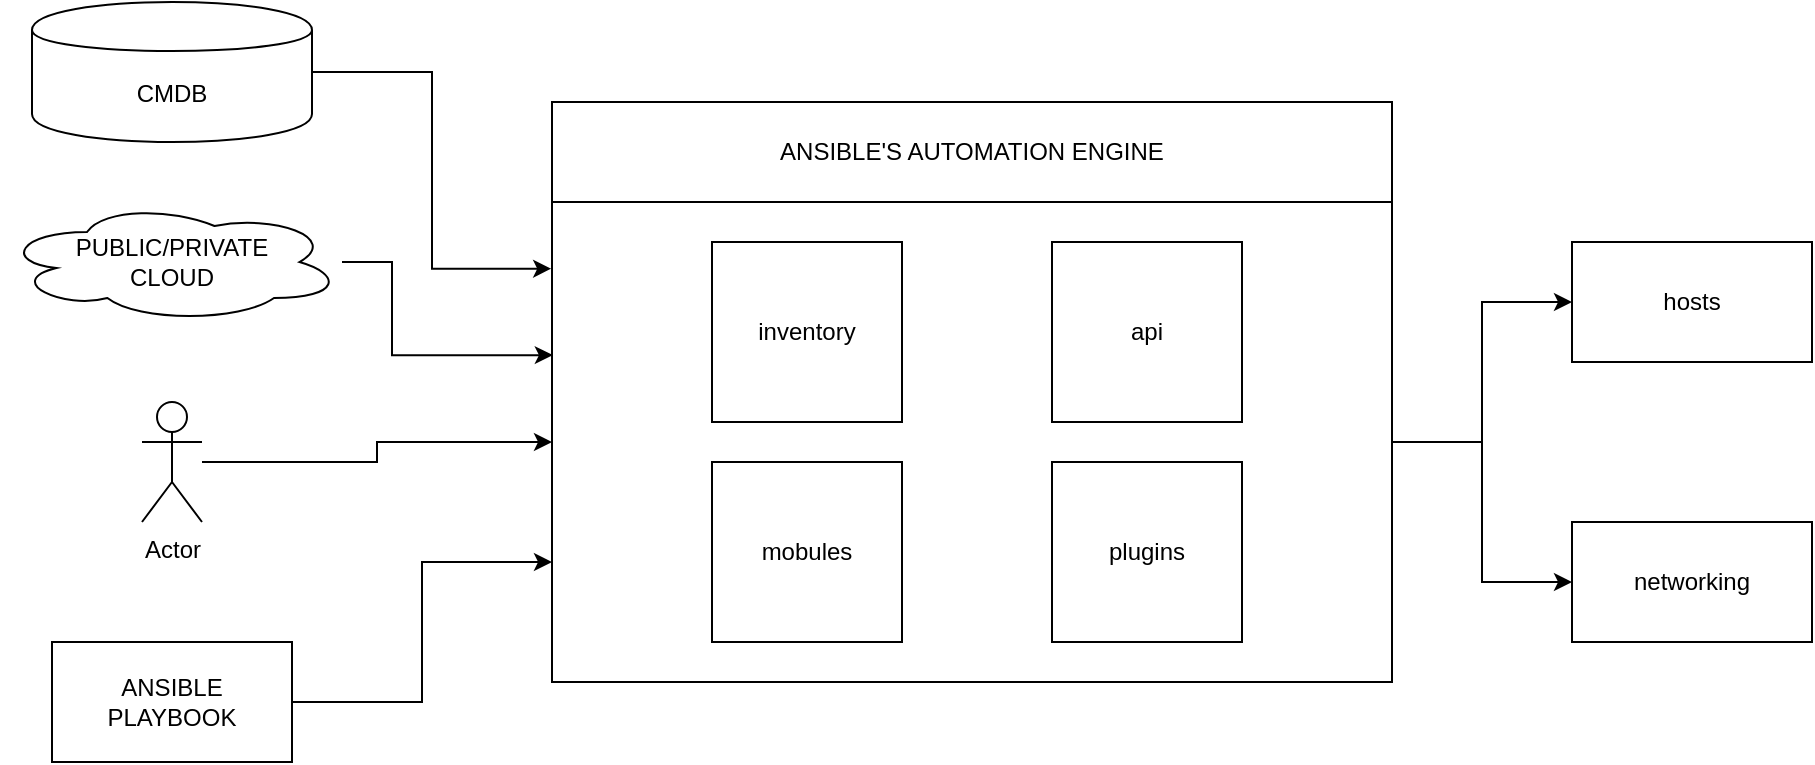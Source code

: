 <mxfile version="12.6.5" type="device"><diagram id="ohdPFo4WsuVVCX6m7Awa" name="Page-1"><mxGraphModel dx="1024" dy="592" grid="1" gridSize="10" guides="1" tooltips="1" connect="1" arrows="1" fold="1" page="1" pageScale="1" pageWidth="2339" pageHeight="3300" math="0" shadow="0"><root><mxCell id="0"/><mxCell id="1" parent="0"/><mxCell id="WmIRUGNteS063vHHdFtm-11" style="edgeStyle=orthogonalEdgeStyle;rounded=0;orthogonalLoop=1;jettySize=auto;html=1;entryX=-0.001;entryY=0.139;entryDx=0;entryDy=0;entryPerimeter=0;" edge="1" parent="1" source="WmIRUGNteS063vHHdFtm-1" target="WmIRUGNteS063vHHdFtm-5"><mxGeometry relative="1" as="geometry"/></mxCell><mxCell id="WmIRUGNteS063vHHdFtm-1" value="CMDB" style="shape=cylinder;whiteSpace=wrap;html=1;boundedLbl=1;backgroundOutline=1;" vertex="1" parent="1"><mxGeometry x="150" y="190" width="140" height="70" as="geometry"/></mxCell><mxCell id="WmIRUGNteS063vHHdFtm-15" style="edgeStyle=orthogonalEdgeStyle;rounded=0;orthogonalLoop=1;jettySize=auto;html=1;entryX=0.001;entryY=0.319;entryDx=0;entryDy=0;entryPerimeter=0;" edge="1" parent="1" source="WmIRUGNteS063vHHdFtm-2" target="WmIRUGNteS063vHHdFtm-5"><mxGeometry relative="1" as="geometry"><Array as="points"><mxPoint x="330" y="320"/><mxPoint x="330" y="367"/></Array></mxGeometry></mxCell><mxCell id="WmIRUGNteS063vHHdFtm-2" value="PUBLIC/PRIVATE &lt;br&gt;CLOUD" style="ellipse;shape=cloud;whiteSpace=wrap;html=1;" vertex="1" parent="1"><mxGeometry x="135" y="290" width="170" height="60" as="geometry"/></mxCell><mxCell id="WmIRUGNteS063vHHdFtm-13" style="edgeStyle=orthogonalEdgeStyle;rounded=0;orthogonalLoop=1;jettySize=auto;html=1;entryX=0;entryY=0.5;entryDx=0;entryDy=0;" edge="1" parent="1" source="WmIRUGNteS063vHHdFtm-3" target="WmIRUGNteS063vHHdFtm-5"><mxGeometry relative="1" as="geometry"/></mxCell><mxCell id="WmIRUGNteS063vHHdFtm-3" value="Actor" style="shape=umlActor;verticalLabelPosition=bottom;labelBackgroundColor=#ffffff;verticalAlign=top;html=1;outlineConnect=0;" vertex="1" parent="1"><mxGeometry x="205" y="390" width="30" height="60" as="geometry"/></mxCell><mxCell id="WmIRUGNteS063vHHdFtm-14" style="edgeStyle=orthogonalEdgeStyle;rounded=0;orthogonalLoop=1;jettySize=auto;html=1;entryX=0;entryY=0.75;entryDx=0;entryDy=0;" edge="1" parent="1" source="WmIRUGNteS063vHHdFtm-4" target="WmIRUGNteS063vHHdFtm-5"><mxGeometry relative="1" as="geometry"/></mxCell><mxCell id="WmIRUGNteS063vHHdFtm-4" value="ANSIBLE PLAYBOOK" style="rounded=0;whiteSpace=wrap;html=1;" vertex="1" parent="1"><mxGeometry x="160" y="510" width="120" height="60" as="geometry"/></mxCell><mxCell id="WmIRUGNteS063vHHdFtm-18" style="edgeStyle=orthogonalEdgeStyle;rounded=0;orthogonalLoop=1;jettySize=auto;html=1;" edge="1" parent="1" source="WmIRUGNteS063vHHdFtm-5" target="WmIRUGNteS063vHHdFtm-16"><mxGeometry relative="1" as="geometry"/></mxCell><mxCell id="WmIRUGNteS063vHHdFtm-19" style="edgeStyle=orthogonalEdgeStyle;rounded=0;orthogonalLoop=1;jettySize=auto;html=1;entryX=0;entryY=0.5;entryDx=0;entryDy=0;" edge="1" parent="1" source="WmIRUGNteS063vHHdFtm-5" target="WmIRUGNteS063vHHdFtm-17"><mxGeometry relative="1" as="geometry"/></mxCell><mxCell id="WmIRUGNteS063vHHdFtm-5" value="" style="rounded=0;whiteSpace=wrap;html=1;" vertex="1" parent="1"><mxGeometry x="410" y="290" width="420" height="240" as="geometry"/></mxCell><mxCell id="WmIRUGNteS063vHHdFtm-6" value="ANSIBLE'S AUTOMATION ENGINE" style="rounded=0;whiteSpace=wrap;html=1;" vertex="1" parent="1"><mxGeometry x="410" y="240" width="420" height="50" as="geometry"/></mxCell><mxCell id="WmIRUGNteS063vHHdFtm-7" value="inventory" style="rounded=0;whiteSpace=wrap;html=1;" vertex="1" parent="1"><mxGeometry x="490" y="310" width="95" height="90" as="geometry"/></mxCell><mxCell id="WmIRUGNteS063vHHdFtm-8" value="api" style="rounded=0;whiteSpace=wrap;html=1;" vertex="1" parent="1"><mxGeometry x="660" y="310" width="95" height="90" as="geometry"/></mxCell><mxCell id="WmIRUGNteS063vHHdFtm-9" value="mobules" style="rounded=0;whiteSpace=wrap;html=1;" vertex="1" parent="1"><mxGeometry x="490" y="420" width="95" height="90" as="geometry"/></mxCell><mxCell id="WmIRUGNteS063vHHdFtm-10" value="plugins" style="rounded=0;whiteSpace=wrap;html=1;" vertex="1" parent="1"><mxGeometry x="660" y="420" width="95" height="90" as="geometry"/></mxCell><mxCell id="WmIRUGNteS063vHHdFtm-16" value="hosts" style="rounded=0;whiteSpace=wrap;html=1;" vertex="1" parent="1"><mxGeometry x="920" y="310" width="120" height="60" as="geometry"/></mxCell><mxCell id="WmIRUGNteS063vHHdFtm-17" value="networking" style="rounded=0;whiteSpace=wrap;html=1;" vertex="1" parent="1"><mxGeometry x="920" y="450" width="120" height="60" as="geometry"/></mxCell></root></mxGraphModel></diagram></mxfile>